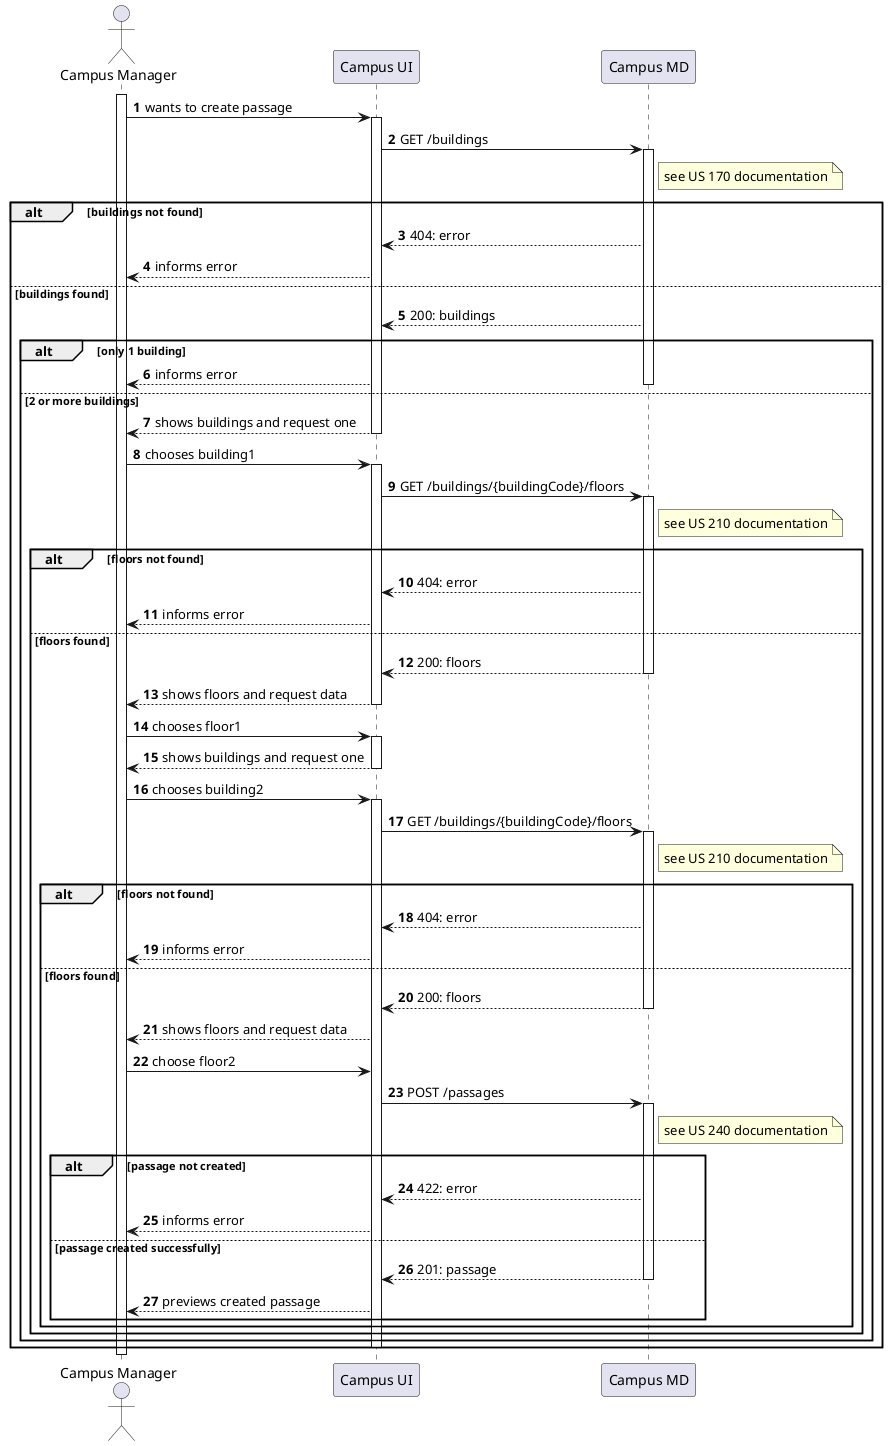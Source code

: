 @startuml
autonumber

actor "Campus Manager" as usr

participant "Campus UI" as ui
participant "Campus MD" as md

activate usr
    usr -> ui : wants to create passage
    activate ui
        ui -> md : GET /buildings
        activate md
            note right of md : see US 170 documentation

        alt buildings not found
            md --> ui: 404: error
            ui --> usr: informs error
        else buildings found
            md --> ui : 200: buildings
            alt only 1 building
                ui --> usr: informs error
                else 2 or more buildings
            deactivate md

        ui --> usr : shows buildings and request one
    deactivate ui

    usr -> ui : chooses building1
    activate ui
        ui -> md : GET /buildings/{buildingCode}/floors
        activate md
            note right of md : see US 210 documentation

            alt floors not found
                md --> ui: 404: error
                ui --> usr: informs error
            else floors found
                md --> ui : 200: floors
                deactivate md

        ui --> usr : shows floors and request data
    deactivate ui

    usr -> ui: chooses floor1 
        activate ui
        ui --> usr : shows buildings and request one
        deactivate ui
    usr -> ui : chooses building2
    activate ui
        ui -> md : GET /buildings/{buildingCode}/floors
        activate md
            note right of md : see US 210 documentation

            alt floors not found
                md --> ui: 404: error
                ui --> usr: informs error
            else floors found
                md --> ui : 200: floors
                deactivate md

        ui --> usr : shows floors and request data

    usr -> ui: choose floor2
    ui -> md : POST /passages
        activate md
            note right of md : see US 240 documentation

            alt passage not created
                md --> ui: 422: error
                ui --> usr: informs error
            else passage created successfully
                md --> ui : 201: passage
                deactivate md
        ui --> usr : previews created passage

                end
            end
        end
        end
    deactivate ui 
    end
deactivate usr

@enduml
